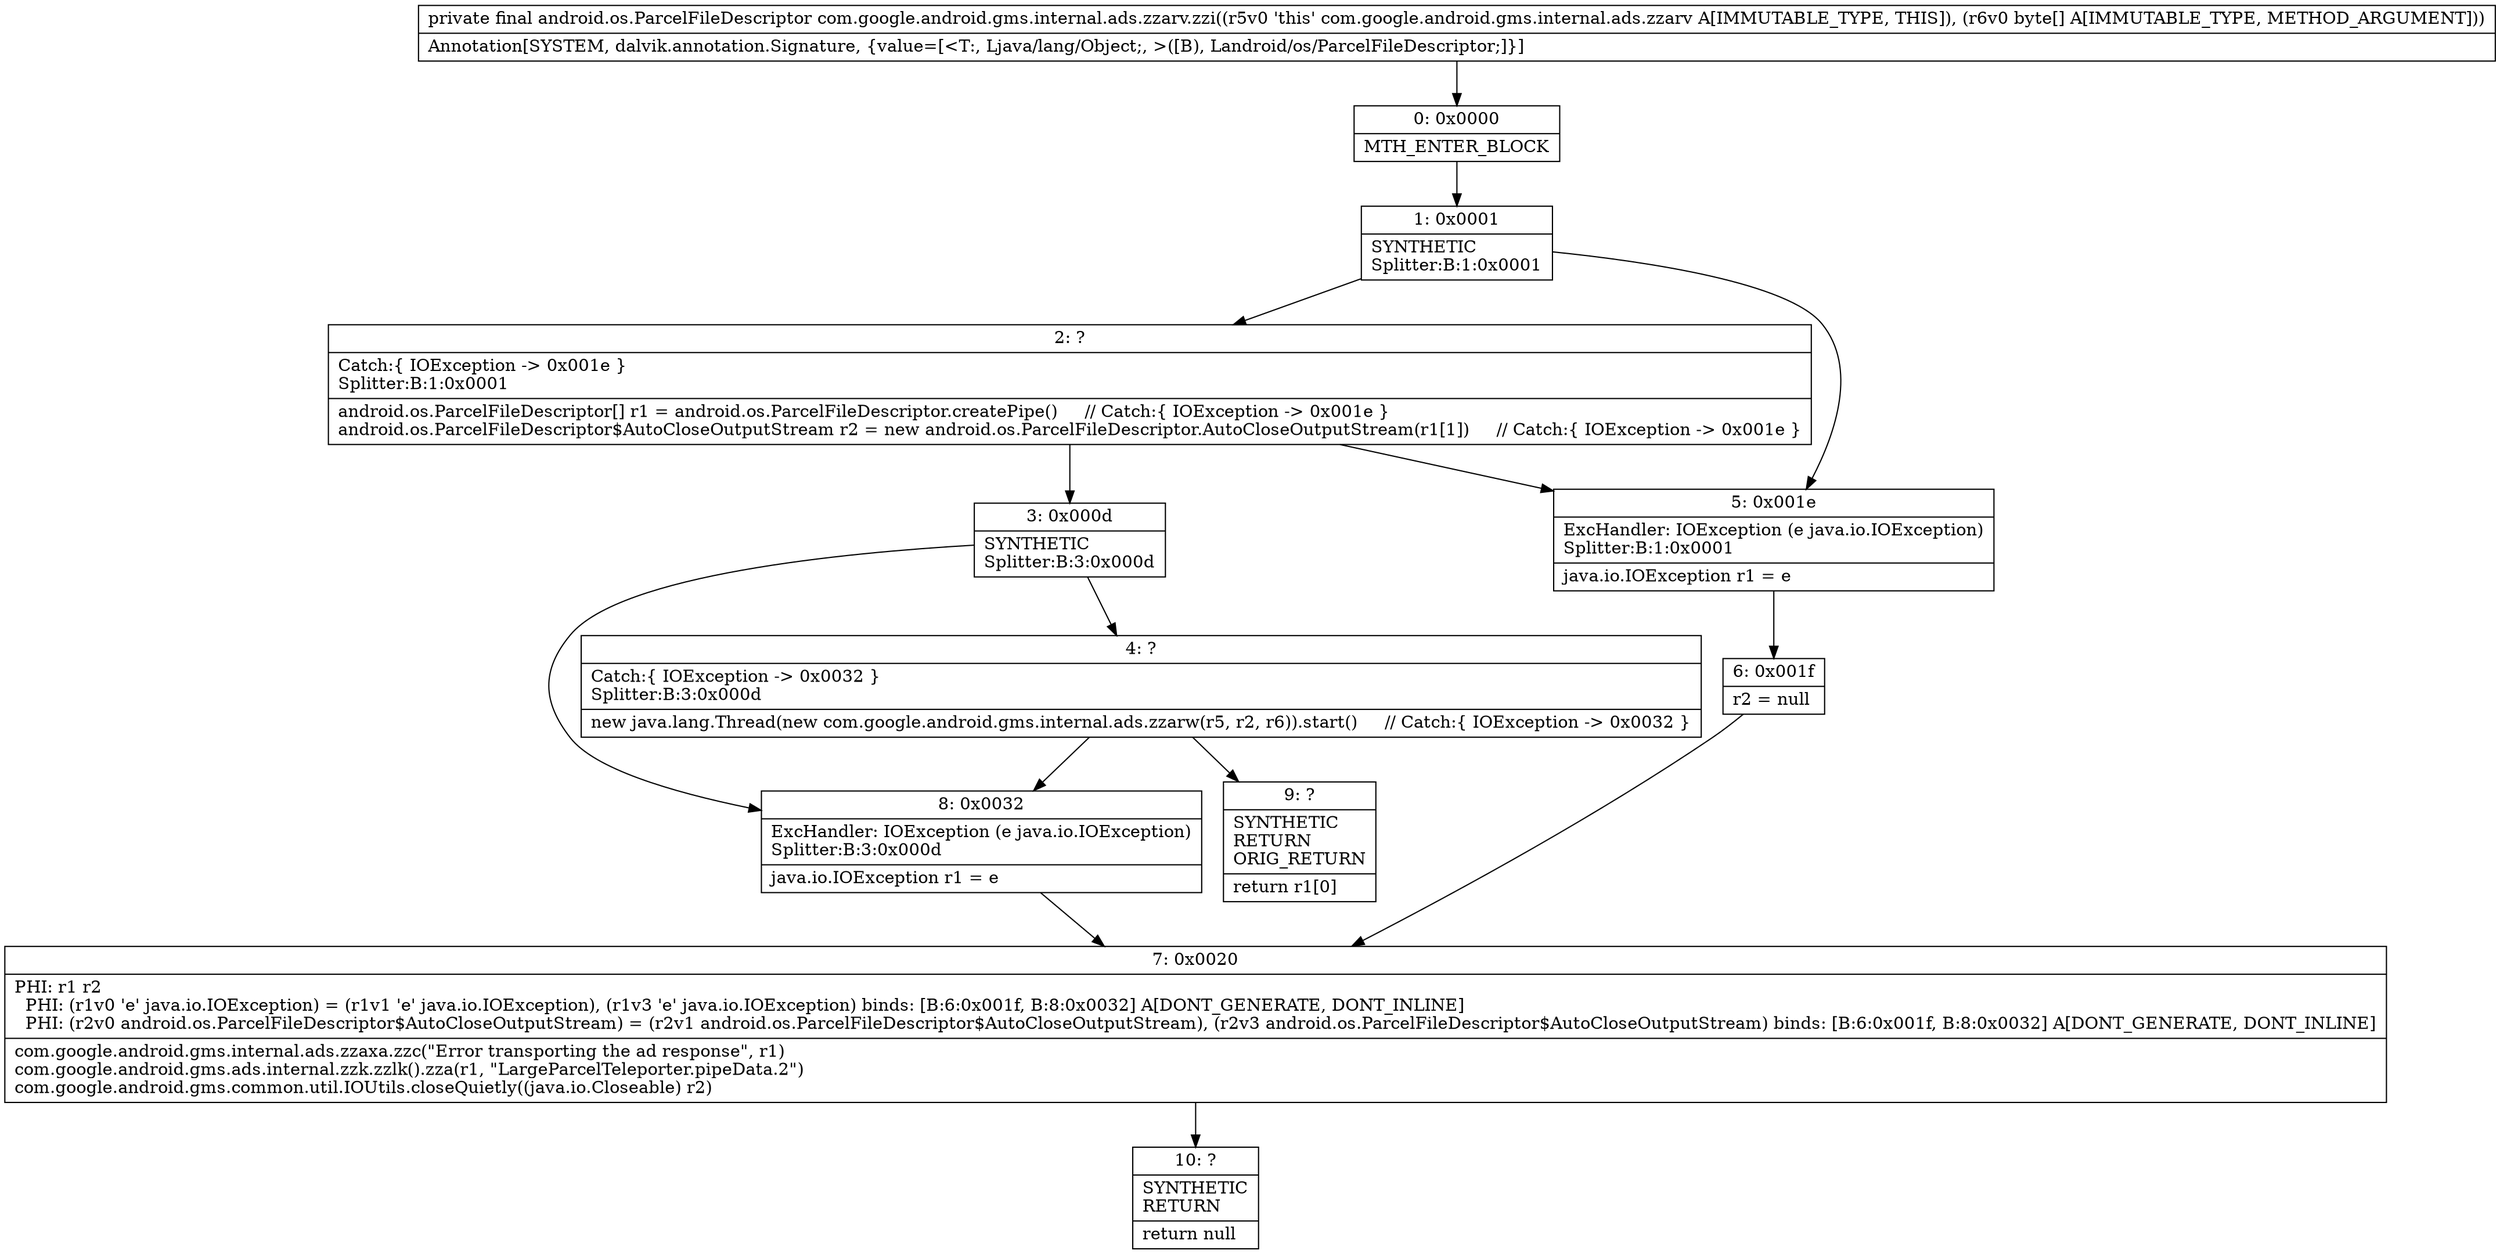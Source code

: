 digraph "CFG forcom.google.android.gms.internal.ads.zzarv.zzi([B)Landroid\/os\/ParcelFileDescriptor;" {
Node_0 [shape=record,label="{0\:\ 0x0000|MTH_ENTER_BLOCK\l}"];
Node_1 [shape=record,label="{1\:\ 0x0001|SYNTHETIC\lSplitter:B:1:0x0001\l}"];
Node_2 [shape=record,label="{2\:\ ?|Catch:\{ IOException \-\> 0x001e \}\lSplitter:B:1:0x0001\l|android.os.ParcelFileDescriptor[] r1 = android.os.ParcelFileDescriptor.createPipe()     \/\/ Catch:\{ IOException \-\> 0x001e \}\landroid.os.ParcelFileDescriptor$AutoCloseOutputStream r2 = new android.os.ParcelFileDescriptor.AutoCloseOutputStream(r1[1])     \/\/ Catch:\{ IOException \-\> 0x001e \}\l}"];
Node_3 [shape=record,label="{3\:\ 0x000d|SYNTHETIC\lSplitter:B:3:0x000d\l}"];
Node_4 [shape=record,label="{4\:\ ?|Catch:\{ IOException \-\> 0x0032 \}\lSplitter:B:3:0x000d\l|new java.lang.Thread(new com.google.android.gms.internal.ads.zzarw(r5, r2, r6)).start()     \/\/ Catch:\{ IOException \-\> 0x0032 \}\l}"];
Node_5 [shape=record,label="{5\:\ 0x001e|ExcHandler: IOException (e java.io.IOException)\lSplitter:B:1:0x0001\l|java.io.IOException r1 = e\l}"];
Node_6 [shape=record,label="{6\:\ 0x001f|r2 = null\l}"];
Node_7 [shape=record,label="{7\:\ 0x0020|PHI: r1 r2 \l  PHI: (r1v0 'e' java.io.IOException) = (r1v1 'e' java.io.IOException), (r1v3 'e' java.io.IOException) binds: [B:6:0x001f, B:8:0x0032] A[DONT_GENERATE, DONT_INLINE]\l  PHI: (r2v0 android.os.ParcelFileDescriptor$AutoCloseOutputStream) = (r2v1 android.os.ParcelFileDescriptor$AutoCloseOutputStream), (r2v3 android.os.ParcelFileDescriptor$AutoCloseOutputStream) binds: [B:6:0x001f, B:8:0x0032] A[DONT_GENERATE, DONT_INLINE]\l|com.google.android.gms.internal.ads.zzaxa.zzc(\"Error transporting the ad response\", r1)\lcom.google.android.gms.ads.internal.zzk.zzlk().zza(r1, \"LargeParcelTeleporter.pipeData.2\")\lcom.google.android.gms.common.util.IOUtils.closeQuietly((java.io.Closeable) r2)\l}"];
Node_8 [shape=record,label="{8\:\ 0x0032|ExcHandler: IOException (e java.io.IOException)\lSplitter:B:3:0x000d\l|java.io.IOException r1 = e\l}"];
Node_9 [shape=record,label="{9\:\ ?|SYNTHETIC\lRETURN\lORIG_RETURN\l|return r1[0]\l}"];
Node_10 [shape=record,label="{10\:\ ?|SYNTHETIC\lRETURN\l|return null\l}"];
MethodNode[shape=record,label="{private final android.os.ParcelFileDescriptor com.google.android.gms.internal.ads.zzarv.zzi((r5v0 'this' com.google.android.gms.internal.ads.zzarv A[IMMUTABLE_TYPE, THIS]), (r6v0 byte[] A[IMMUTABLE_TYPE, METHOD_ARGUMENT]))  | Annotation[SYSTEM, dalvik.annotation.Signature, \{value=[\<T:, Ljava\/lang\/Object;, \>([B), Landroid\/os\/ParcelFileDescriptor;]\}]\l}"];
MethodNode -> Node_0;
Node_0 -> Node_1;
Node_1 -> Node_2;
Node_1 -> Node_5;
Node_2 -> Node_3;
Node_2 -> Node_5;
Node_3 -> Node_4;
Node_3 -> Node_8;
Node_4 -> Node_8;
Node_4 -> Node_9;
Node_5 -> Node_6;
Node_6 -> Node_7;
Node_7 -> Node_10;
Node_8 -> Node_7;
}

